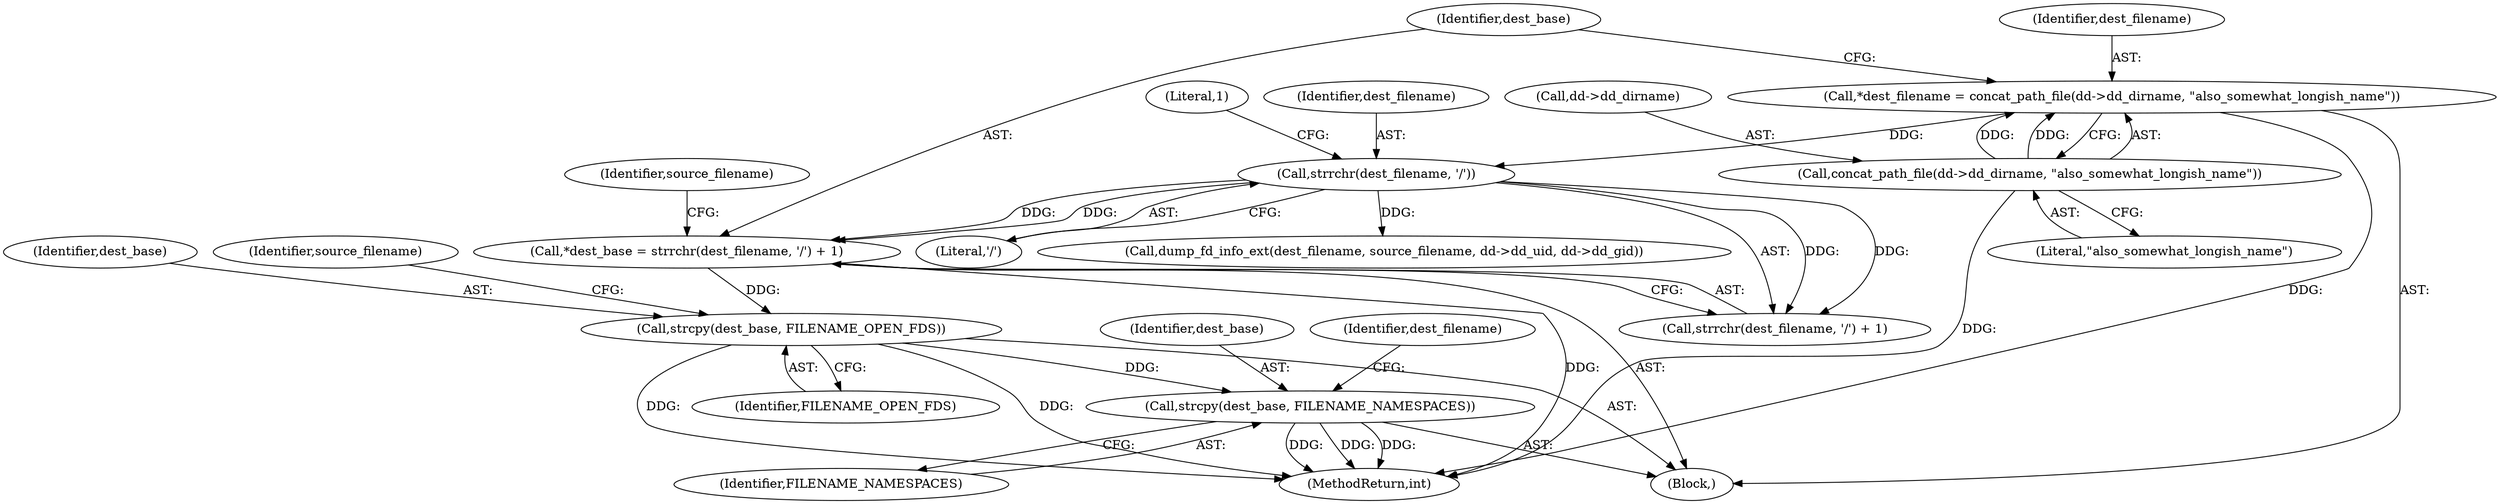 digraph "0_abrt_3c1b60cfa62d39e5fff5a53a5bc53dae189e740e@API" {
"1000892" [label="(Call,strcpy(dest_base, FILENAME_NAMESPACES))"];
"1000875" [label="(Call,strcpy(dest_base, FILENAME_OPEN_FDS))"];
"1000832" [label="(Call,*dest_base = strrchr(dest_filename, '/') + 1)"];
"1000835" [label="(Call,strrchr(dest_filename, '/'))"];
"1000824" [label="(Call,*dest_filename = concat_path_file(dd->dd_dirname, \"also_somewhat_longish_name\"))"];
"1000826" [label="(Call,concat_path_file(dd->dd_dirname, \"also_somewhat_longish_name\"))"];
"1000830" [label="(Literal,\"also_somewhat_longish_name\")"];
"1000834" [label="(Call,strrchr(dest_filename, '/') + 1)"];
"1000826" [label="(Call,concat_path_file(dd->dd_dirname, \"also_somewhat_longish_name\"))"];
"1000781" [label="(Block,)"];
"1000877" [label="(Identifier,FILENAME_OPEN_FDS)"];
"1000835" [label="(Call,strrchr(dest_filename, '/'))"];
"1000876" [label="(Identifier,dest_base)"];
"1000837" [label="(Literal,'/')"];
"1000838" [label="(Literal,1)"];
"1000836" [label="(Identifier,dest_filename)"];
"1000824" [label="(Call,*dest_filename = concat_path_file(dd->dd_dirname, \"also_somewhat_longish_name\"))"];
"1000827" [label="(Call,dd->dd_dirname)"];
"1000832" [label="(Call,*dest_base = strrchr(dest_filename, '/') + 1)"];
"1000875" [label="(Call,strcpy(dest_base, FILENAME_OPEN_FDS))"];
"1000880" [label="(Identifier,source_filename)"];
"1000841" [label="(Identifier,source_filename)"];
"1000892" [label="(Call,strcpy(dest_base, FILENAME_NAMESPACES))"];
"1000894" [label="(Identifier,FILENAME_NAMESPACES)"];
"1000833" [label="(Identifier,dest_base)"];
"1000896" [label="(Identifier,dest_filename)"];
"1000893" [label="(Identifier,dest_base)"];
"1000883" [label="(Call,dump_fd_info_ext(dest_filename, source_filename, dd->dd_uid, dd->dd_gid))"];
"1000825" [label="(Identifier,dest_filename)"];
"1001445" [label="(MethodReturn,int)"];
"1000892" -> "1000781"  [label="AST: "];
"1000892" -> "1000894"  [label="CFG: "];
"1000893" -> "1000892"  [label="AST: "];
"1000894" -> "1000892"  [label="AST: "];
"1000896" -> "1000892"  [label="CFG: "];
"1000892" -> "1001445"  [label="DDG: "];
"1000892" -> "1001445"  [label="DDG: "];
"1000892" -> "1001445"  [label="DDG: "];
"1000875" -> "1000892"  [label="DDG: "];
"1000875" -> "1000781"  [label="AST: "];
"1000875" -> "1000877"  [label="CFG: "];
"1000876" -> "1000875"  [label="AST: "];
"1000877" -> "1000875"  [label="AST: "];
"1000880" -> "1000875"  [label="CFG: "];
"1000875" -> "1001445"  [label="DDG: "];
"1000875" -> "1001445"  [label="DDG: "];
"1000832" -> "1000875"  [label="DDG: "];
"1000832" -> "1000781"  [label="AST: "];
"1000832" -> "1000834"  [label="CFG: "];
"1000833" -> "1000832"  [label="AST: "];
"1000834" -> "1000832"  [label="AST: "];
"1000841" -> "1000832"  [label="CFG: "];
"1000832" -> "1001445"  [label="DDG: "];
"1000835" -> "1000832"  [label="DDG: "];
"1000835" -> "1000832"  [label="DDG: "];
"1000835" -> "1000834"  [label="AST: "];
"1000835" -> "1000837"  [label="CFG: "];
"1000836" -> "1000835"  [label="AST: "];
"1000837" -> "1000835"  [label="AST: "];
"1000838" -> "1000835"  [label="CFG: "];
"1000835" -> "1000834"  [label="DDG: "];
"1000835" -> "1000834"  [label="DDG: "];
"1000824" -> "1000835"  [label="DDG: "];
"1000835" -> "1000883"  [label="DDG: "];
"1000824" -> "1000781"  [label="AST: "];
"1000824" -> "1000826"  [label="CFG: "];
"1000825" -> "1000824"  [label="AST: "];
"1000826" -> "1000824"  [label="AST: "];
"1000833" -> "1000824"  [label="CFG: "];
"1000824" -> "1001445"  [label="DDG: "];
"1000826" -> "1000824"  [label="DDG: "];
"1000826" -> "1000824"  [label="DDG: "];
"1000826" -> "1000830"  [label="CFG: "];
"1000827" -> "1000826"  [label="AST: "];
"1000830" -> "1000826"  [label="AST: "];
"1000826" -> "1001445"  [label="DDG: "];
}

